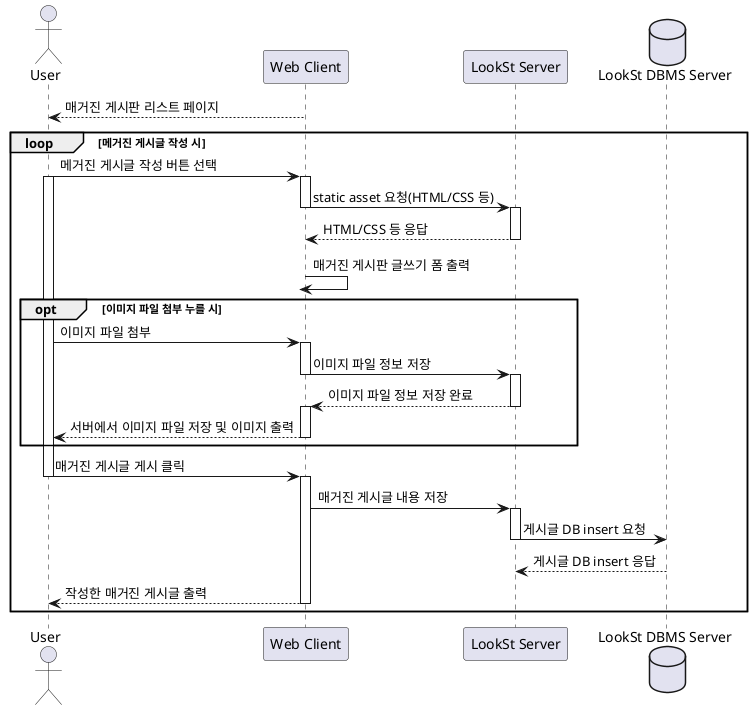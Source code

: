@startuml
actor  User as U
participant "Web Client" as C
participant "LookSt Server" as S
database "LookSt DBMS Server" as D
C --> U : 매거진 게시판 리스트 페이지
loop 메거진 게시글 작성 시
    U -> C: 메거진 게시글 작성 버튼 선택
    activate U
    activate C
    C -> S: static asset 요청(HTML/CSS 등)
    deactivate C
    activate S
    S --> C: HTML/CSS 등 응답
    deactivate S
    C -> C: 매거진 게시판 글쓰기 폼 출력
  deactivate C
  opt 이미지 파일 첨부 누를 시
    U -> C : 이미지 파일 첨부
    activate C
    C -> S : 이미지 파일 정보 저장
    deactivate C
    activate S
    S --> C : 이미지 파일 정보 저장 완료
    deactivate S
    activate C
    C --> U : 서버에서 이미지 파일 저장 및 이미지 출력
    deactivate C
  end
  U -> C : 매거진 게시글 게시 클릭
  deactivate U
  activate C
  C -> S : 매거진 게시글 내용 저장
  activate S
  S -> D :  게시글 DB insert 요청
  deactivate S
  D --> S : 게시글 DB insert 응답
  C --> U : 작성한 매거진 게시글 출력  
  deactivate C
end


